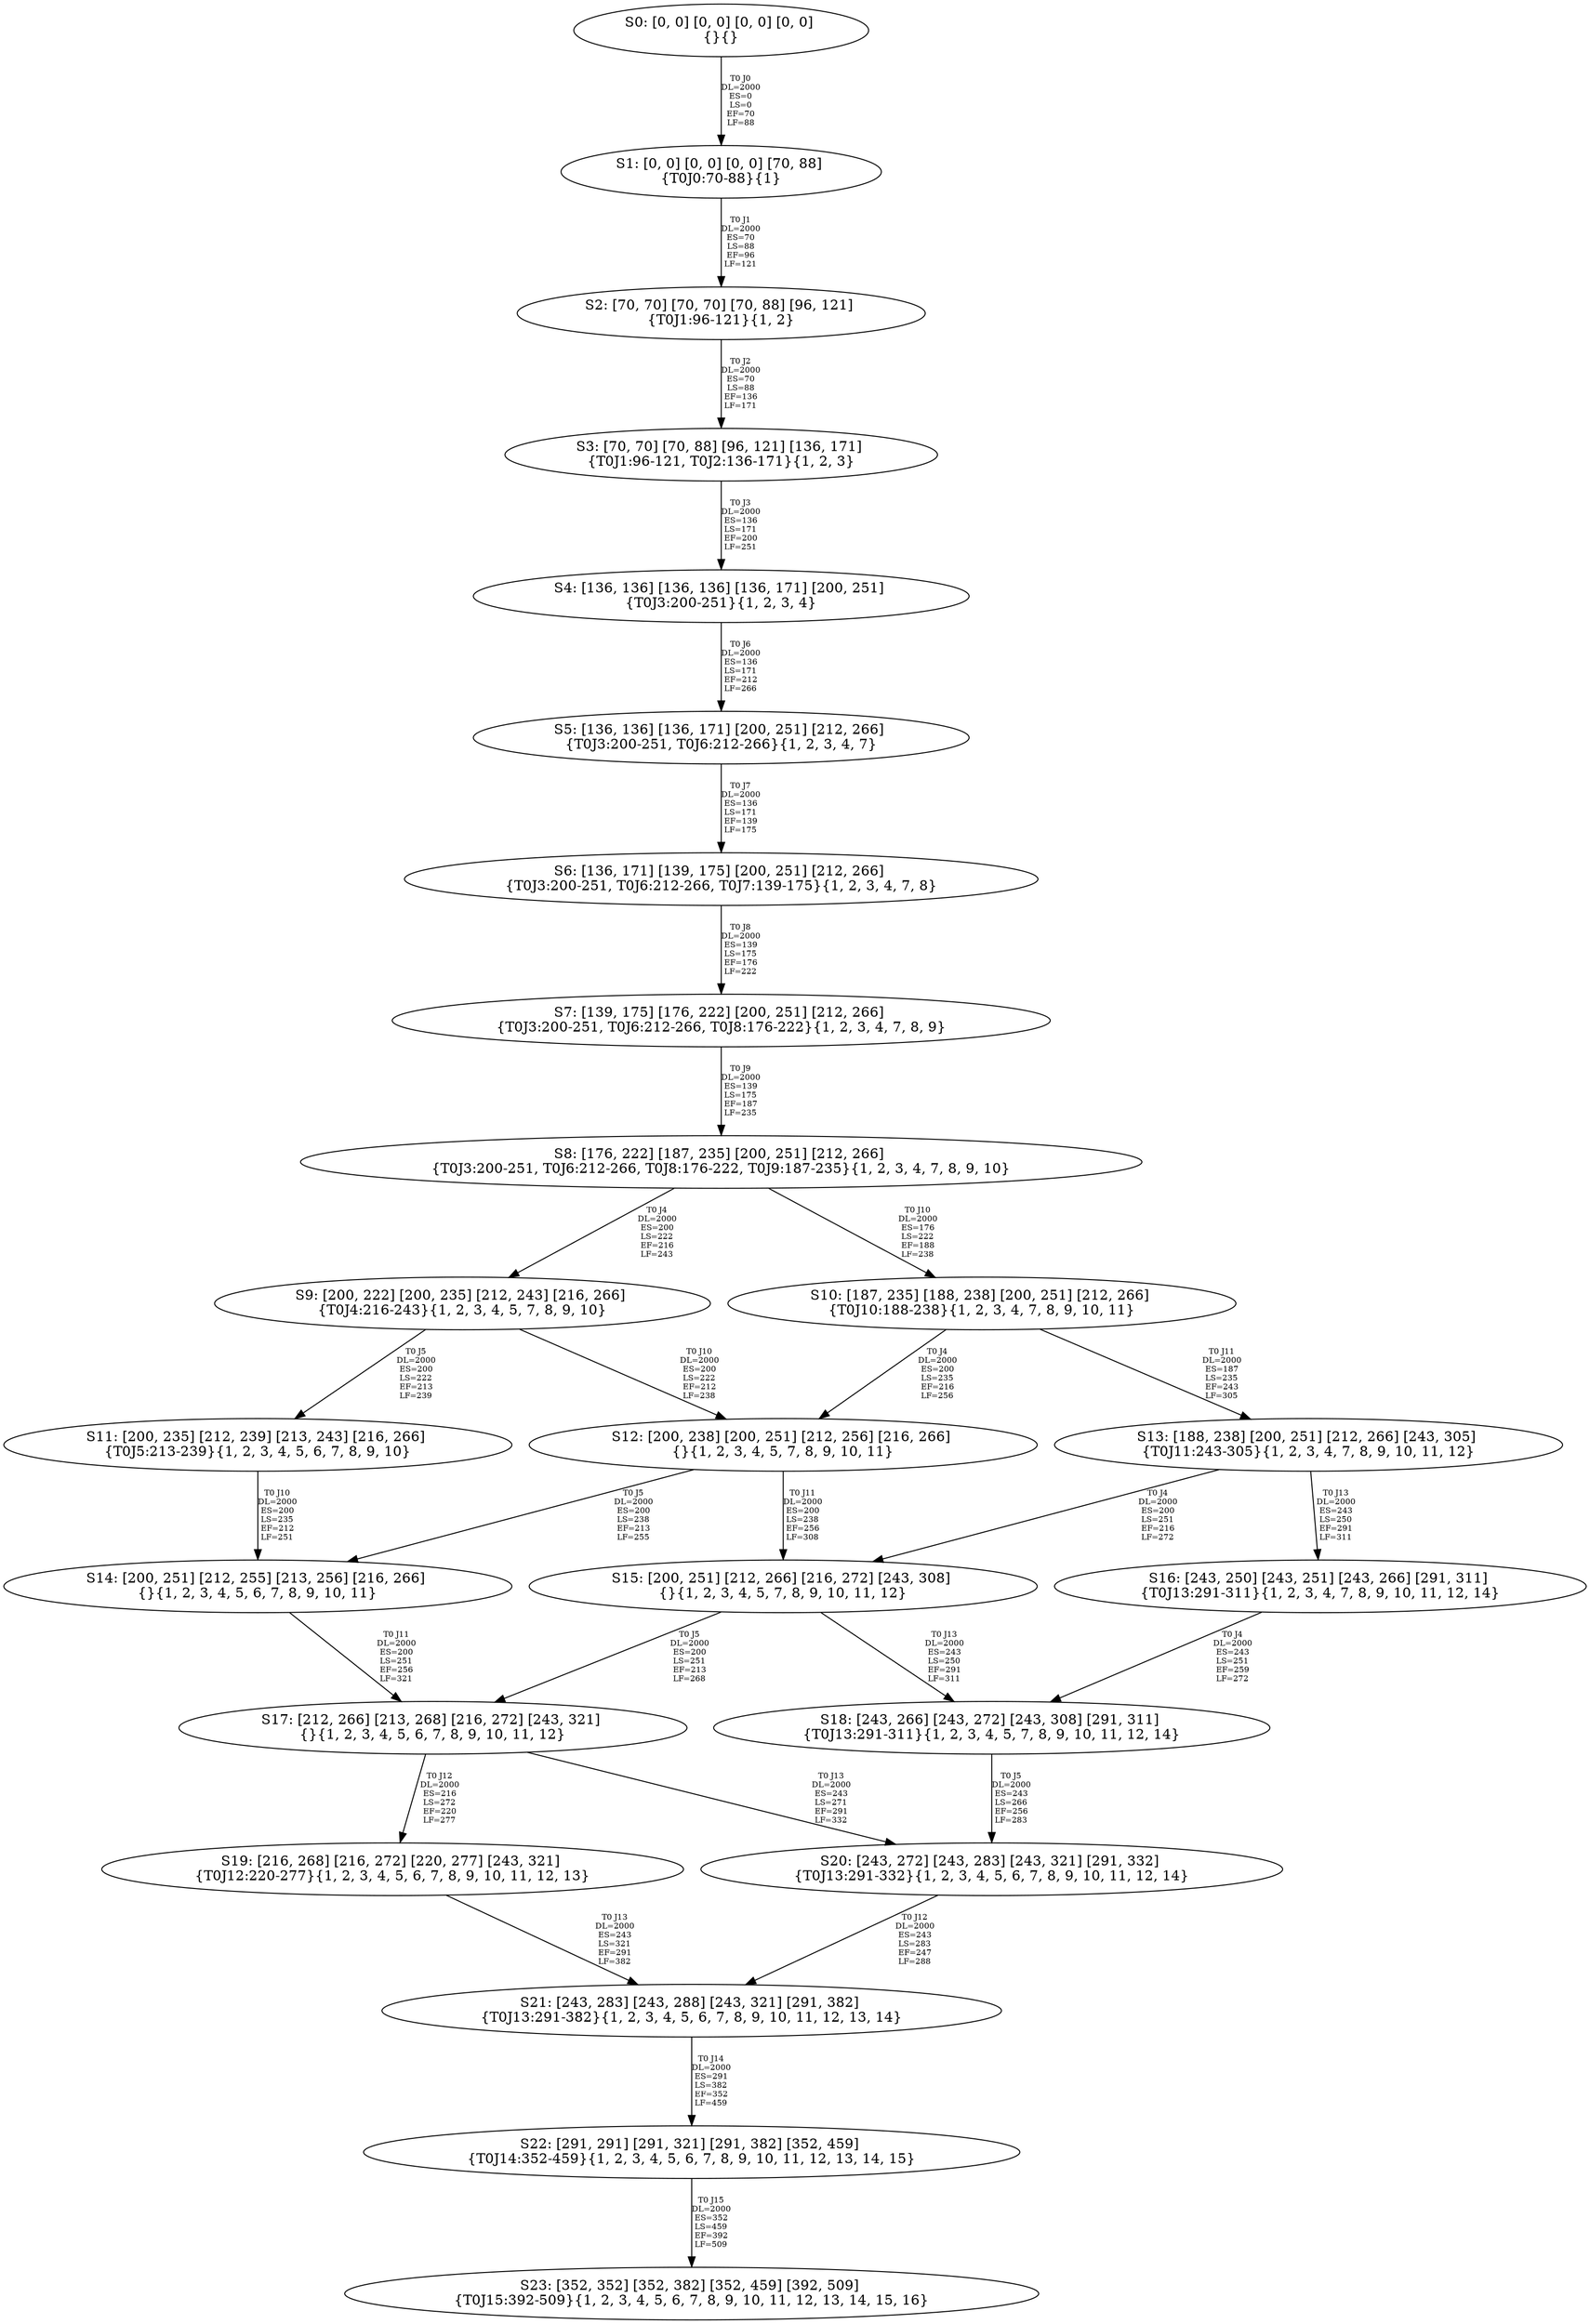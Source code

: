 digraph {
	S0[label="S0: [0, 0] [0, 0] [0, 0] [0, 0] \n{}{}"];
	S1[label="S1: [0, 0] [0, 0] [0, 0] [70, 88] \n{T0J0:70-88}{1}"];
	S2[label="S2: [70, 70] [70, 70] [70, 88] [96, 121] \n{T0J1:96-121}{1, 2}"];
	S3[label="S3: [70, 70] [70, 88] [96, 121] [136, 171] \n{T0J1:96-121, T0J2:136-171}{1, 2, 3}"];
	S4[label="S4: [136, 136] [136, 136] [136, 171] [200, 251] \n{T0J3:200-251}{1, 2, 3, 4}"];
	S5[label="S5: [136, 136] [136, 171] [200, 251] [212, 266] \n{T0J3:200-251, T0J6:212-266}{1, 2, 3, 4, 7}"];
	S6[label="S6: [136, 171] [139, 175] [200, 251] [212, 266] \n{T0J3:200-251, T0J6:212-266, T0J7:139-175}{1, 2, 3, 4, 7, 8}"];
	S7[label="S7: [139, 175] [176, 222] [200, 251] [212, 266] \n{T0J3:200-251, T0J6:212-266, T0J8:176-222}{1, 2, 3, 4, 7, 8, 9}"];
	S8[label="S8: [176, 222] [187, 235] [200, 251] [212, 266] \n{T0J3:200-251, T0J6:212-266, T0J8:176-222, T0J9:187-235}{1, 2, 3, 4, 7, 8, 9, 10}"];
	S9[label="S9: [200, 222] [200, 235] [212, 243] [216, 266] \n{T0J4:216-243}{1, 2, 3, 4, 5, 7, 8, 9, 10}"];
	S10[label="S10: [187, 235] [188, 238] [200, 251] [212, 266] \n{T0J10:188-238}{1, 2, 3, 4, 7, 8, 9, 10, 11}"];
	S11[label="S11: [200, 235] [212, 239] [213, 243] [216, 266] \n{T0J5:213-239}{1, 2, 3, 4, 5, 6, 7, 8, 9, 10}"];
	S12[label="S12: [200, 238] [200, 251] [212, 256] [216, 266] \n{}{1, 2, 3, 4, 5, 7, 8, 9, 10, 11}"];
	S13[label="S13: [188, 238] [200, 251] [212, 266] [243, 305] \n{T0J11:243-305}{1, 2, 3, 4, 7, 8, 9, 10, 11, 12}"];
	S14[label="S14: [200, 251] [212, 255] [213, 256] [216, 266] \n{}{1, 2, 3, 4, 5, 6, 7, 8, 9, 10, 11}"];
	S15[label="S15: [200, 251] [212, 266] [216, 272] [243, 308] \n{}{1, 2, 3, 4, 5, 7, 8, 9, 10, 11, 12}"];
	S16[label="S16: [243, 250] [243, 251] [243, 266] [291, 311] \n{T0J13:291-311}{1, 2, 3, 4, 7, 8, 9, 10, 11, 12, 14}"];
	S17[label="S17: [212, 266] [213, 268] [216, 272] [243, 321] \n{}{1, 2, 3, 4, 5, 6, 7, 8, 9, 10, 11, 12}"];
	S18[label="S18: [243, 266] [243, 272] [243, 308] [291, 311] \n{T0J13:291-311}{1, 2, 3, 4, 5, 7, 8, 9, 10, 11, 12, 14}"];
	S19[label="S19: [216, 268] [216, 272] [220, 277] [243, 321] \n{T0J12:220-277}{1, 2, 3, 4, 5, 6, 7, 8, 9, 10, 11, 12, 13}"];
	S20[label="S20: [243, 272] [243, 283] [243, 321] [291, 332] \n{T0J13:291-332}{1, 2, 3, 4, 5, 6, 7, 8, 9, 10, 11, 12, 14}"];
	S21[label="S21: [243, 283] [243, 288] [243, 321] [291, 382] \n{T0J13:291-382}{1, 2, 3, 4, 5, 6, 7, 8, 9, 10, 11, 12, 13, 14}"];
	S22[label="S22: [291, 291] [291, 321] [291, 382] [352, 459] \n{T0J14:352-459}{1, 2, 3, 4, 5, 6, 7, 8, 9, 10, 11, 12, 13, 14, 15}"];
	S23[label="S23: [352, 352] [352, 382] [352, 459] [392, 509] \n{T0J15:392-509}{1, 2, 3, 4, 5, 6, 7, 8, 9, 10, 11, 12, 13, 14, 15, 16}"];
	S0 -> S1[label="T0 J0\nDL=2000\nES=0\nLS=0\nEF=70\nLF=88",fontsize=8];
	S1 -> S2[label="T0 J1\nDL=2000\nES=70\nLS=88\nEF=96\nLF=121",fontsize=8];
	S2 -> S3[label="T0 J2\nDL=2000\nES=70\nLS=88\nEF=136\nLF=171",fontsize=8];
	S3 -> S4[label="T0 J3\nDL=2000\nES=136\nLS=171\nEF=200\nLF=251",fontsize=8];
	S4 -> S5[label="T0 J6\nDL=2000\nES=136\nLS=171\nEF=212\nLF=266",fontsize=8];
	S5 -> S6[label="T0 J7\nDL=2000\nES=136\nLS=171\nEF=139\nLF=175",fontsize=8];
	S6 -> S7[label="T0 J8\nDL=2000\nES=139\nLS=175\nEF=176\nLF=222",fontsize=8];
	S7 -> S8[label="T0 J9\nDL=2000\nES=139\nLS=175\nEF=187\nLF=235",fontsize=8];
	S8 -> S9[label="T0 J4\nDL=2000\nES=200\nLS=222\nEF=216\nLF=243",fontsize=8];
	S8 -> S10[label="T0 J10\nDL=2000\nES=176\nLS=222\nEF=188\nLF=238",fontsize=8];
	S9 -> S11[label="T0 J5\nDL=2000\nES=200\nLS=222\nEF=213\nLF=239",fontsize=8];
	S9 -> S12[label="T0 J10\nDL=2000\nES=200\nLS=222\nEF=212\nLF=238",fontsize=8];
	S10 -> S12[label="T0 J4\nDL=2000\nES=200\nLS=235\nEF=216\nLF=256",fontsize=8];
	S10 -> S13[label="T0 J11\nDL=2000\nES=187\nLS=235\nEF=243\nLF=305",fontsize=8];
	S11 -> S14[label="T0 J10\nDL=2000\nES=200\nLS=235\nEF=212\nLF=251",fontsize=8];
	S12 -> S14[label="T0 J5\nDL=2000\nES=200\nLS=238\nEF=213\nLF=255",fontsize=8];
	S12 -> S15[label="T0 J11\nDL=2000\nES=200\nLS=238\nEF=256\nLF=308",fontsize=8];
	S13 -> S15[label="T0 J4\nDL=2000\nES=200\nLS=251\nEF=216\nLF=272",fontsize=8];
	S13 -> S16[label="T0 J13\nDL=2000\nES=243\nLS=250\nEF=291\nLF=311",fontsize=8];
	S14 -> S17[label="T0 J11\nDL=2000\nES=200\nLS=251\nEF=256\nLF=321",fontsize=8];
	S15 -> S17[label="T0 J5\nDL=2000\nES=200\nLS=251\nEF=213\nLF=268",fontsize=8];
	S15 -> S18[label="T0 J13\nDL=2000\nES=243\nLS=250\nEF=291\nLF=311",fontsize=8];
	S16 -> S18[label="T0 J4\nDL=2000\nES=243\nLS=251\nEF=259\nLF=272",fontsize=8];
	S17 -> S19[label="T0 J12\nDL=2000\nES=216\nLS=272\nEF=220\nLF=277",fontsize=8];
	S17 -> S20[label="T0 J13\nDL=2000\nES=243\nLS=271\nEF=291\nLF=332",fontsize=8];
	S18 -> S20[label="T0 J5\nDL=2000\nES=243\nLS=266\nEF=256\nLF=283",fontsize=8];
	S19 -> S21[label="T0 J13\nDL=2000\nES=243\nLS=321\nEF=291\nLF=382",fontsize=8];
	S20 -> S21[label="T0 J12\nDL=2000\nES=243\nLS=283\nEF=247\nLF=288",fontsize=8];
	S21 -> S22[label="T0 J14\nDL=2000\nES=291\nLS=382\nEF=352\nLF=459",fontsize=8];
	S22 -> S23[label="T0 J15\nDL=2000\nES=352\nLS=459\nEF=392\nLF=509",fontsize=8];
}
